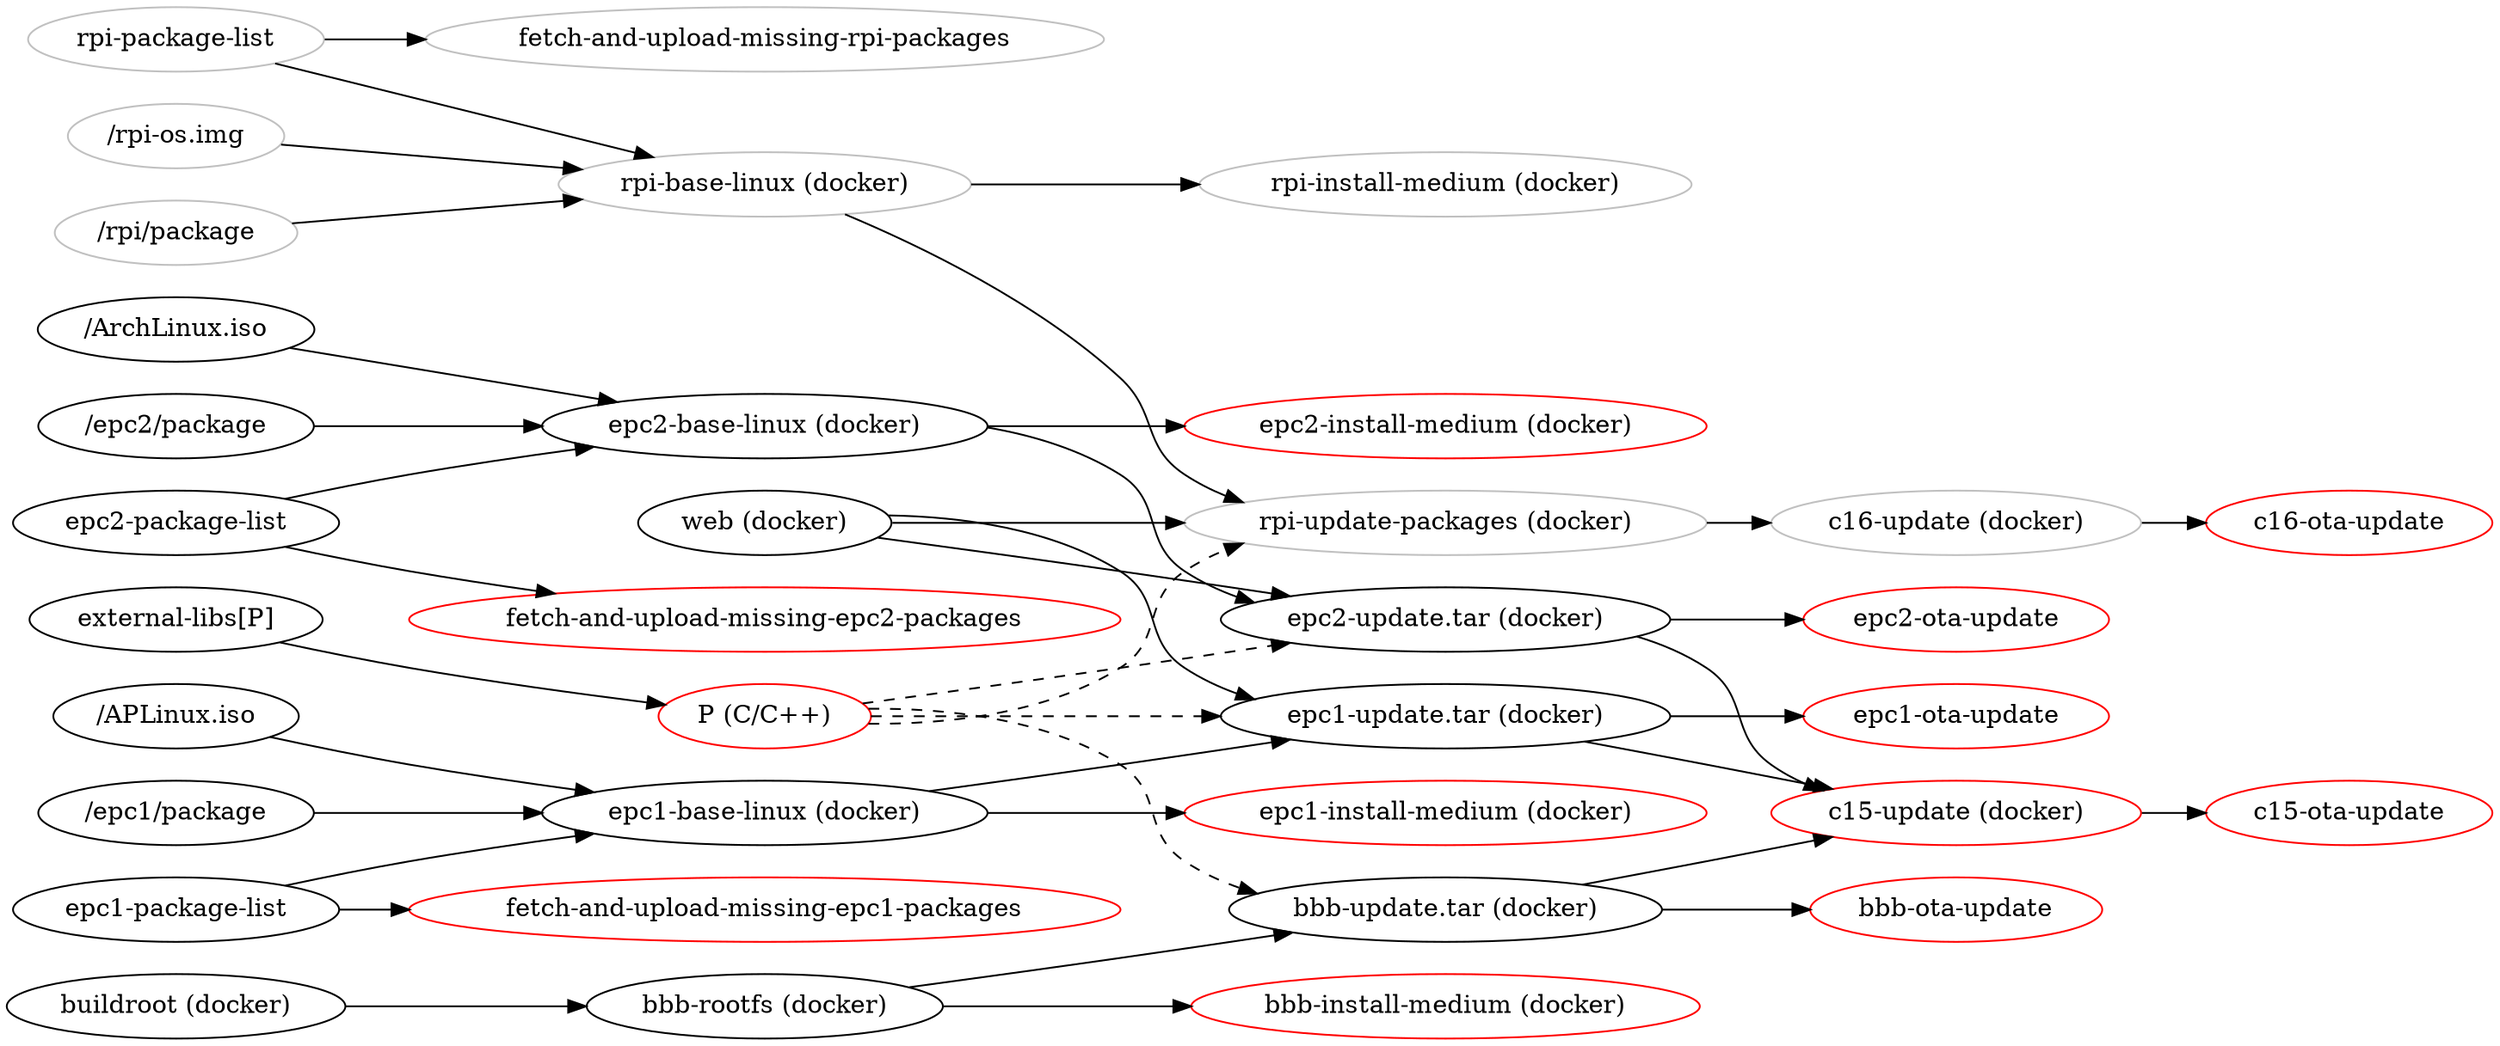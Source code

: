 digraph {
  rankdir=LR;

  "P (C/C++)" [color = red]
  "c15-update (docker)" [color = red]
  "c16-update (docker)" [color = red]
  "fetch-and-upload-missing-epc1-packages" [color = red]
  "fetch-and-upload-missing-epc2-packages" [color = red]
  "fetch-and-upload-missing-rpi-packages" [color = red]
  "epc1-ota-update" [color = red]
  "epc2-ota-update" [color = red]
  "bbb-ota-update" [color = red]
  "c15-ota-update" [color = red]
  "c16-ota-update" [color = red]
  "epc1-install-medium (docker)" [color = red]
  "epc2-install-medium (docker)" [color = red]
  "bbb-install-medium (docker)" [color = red]
  
  "rpi-install-medium (docker)" [color = gray]
  "rpi-package-list" [color = gray]
  "rpi-base-linux (docker)" [color = gray]
  "fetch-and-upload-missing-rpi-packages" [color = gray]
  "/rpi-os.img"  [color = gray]
  "/rpi/package" [color = gray]
  "rpi-update-packages (docker)" [color = gray]
  "c16-update (docker)" [color = gray]

  "/APLinux.iso" -> "epc1-base-linux (docker)"
  "/epc1/package" -> "epc1-base-linux (docker)"
  "epc1-package-list"-> "epc1-base-linux (docker)"
  "epc1-package-list" -> "fetch-and-upload-missing-epc1-packages"

  "epc1-base-linux (docker)" -> "epc1-install-medium (docker)"
  "epc1-base-linux (docker)" -> "epc1-update.tar (docker)"
  "epc1-update.tar (docker)" -> "c15-update (docker)"

  "/ArchLinux.iso" -> "epc2-base-linux (docker)"
  "/epc2/package" -> "epc2-base-linux (docker)"
  "epc2-package-list"-> "epc2-base-linux (docker)"
  "epc2-package-list" -> "fetch-and-upload-missing-epc2-packages"

  "epc2-base-linux (docker)" -> "epc2-install-medium (docker)"
  "epc2-base-linux (docker)" -> "epc2-update.tar (docker)"
  "epc2-update.tar (docker)" -> "c15-update (docker)"

  "bbb-update.tar (docker)" -> "c15-update (docker)"
  "bbb-rootfs (docker)" -> "bbb-install-medium (docker)"
  "bbb-rootfs (docker)" -> "bbb-update.tar (docker)"

  "buildroot (docker)" -> "bbb-rootfs (docker)"

  "external-libs[P]" -> "P (C/C++)"

  "web (docker)" -> "epc1-update.tar (docker)"
  "web (docker)" -> "epc2-update.tar (docker)"
  "web (docker)" -> "rpi-update-packages (docker)"

  "P (C/C++)" -> "rpi-update-packages (docker)" [style=dashed]
  "rpi-package-list" -> "rpi-base-linux (docker)"
  "rpi-package-list" -> "fetch-and-upload-missing-rpi-packages"
  "/rpi-os.img" -> "rpi-base-linux (docker)"
  "/rpi/package" -> "rpi-base-linux (docker)"
  "rpi-base-linux (docker)" -> "rpi-install-medium (docker)"
  "rpi-base-linux (docker)" -> "rpi-update-packages (docker)"
  "rpi-update-packages (docker)" -> "c16-update (docker)"

  "P (C/C++)" -> "epc1-update.tar (docker)" [style=dashed]
  "P (C/C++)" -> "epc2-update.tar (docker)" [style=dashed]
  "P (C/C++)" -> "bbb-update.tar (docker)" [style=dashed]

  "c15-update (docker)" -> "c15-ota-update"
  "c16-update (docker)" -> "c16-ota-update"
 
  "epc1-update.tar (docker)" -> "epc1-ota-update"
  "epc2-update.tar (docker)" -> "epc2-ota-update"
  "bbb-update.tar (docker)" -> "bbb-ota-update"
}
# packages fetchen
